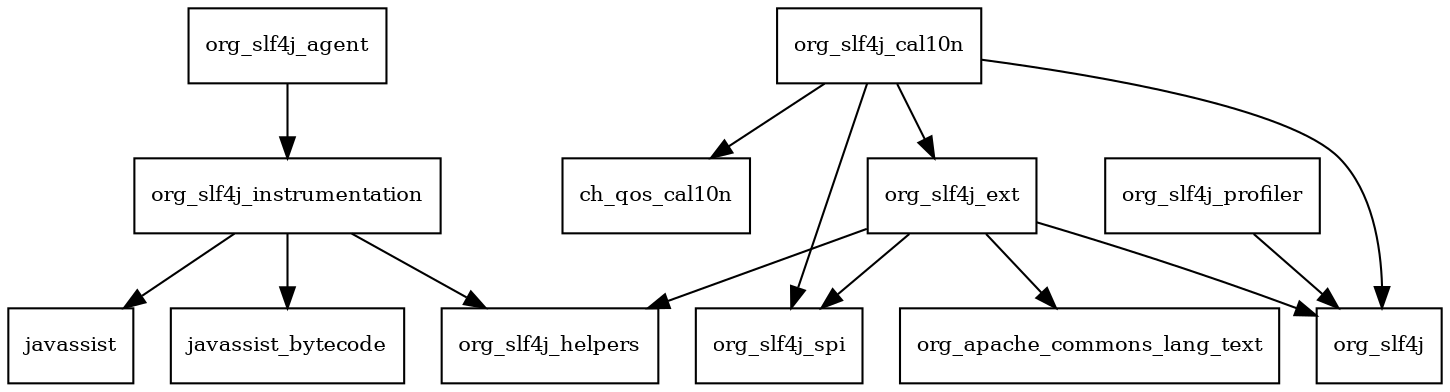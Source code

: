 digraph slf4j_ext_1_7_2_redhat_3_package_dependencies {
  node [shape = box, fontsize=10.0];
  org_slf4j_agent -> org_slf4j_instrumentation;
  org_slf4j_cal10n -> ch_qos_cal10n;
  org_slf4j_cal10n -> org_slf4j;
  org_slf4j_cal10n -> org_slf4j_ext;
  org_slf4j_cal10n -> org_slf4j_spi;
  org_slf4j_ext -> org_apache_commons_lang_text;
  org_slf4j_ext -> org_slf4j;
  org_slf4j_ext -> org_slf4j_helpers;
  org_slf4j_ext -> org_slf4j_spi;
  org_slf4j_instrumentation -> javassist;
  org_slf4j_instrumentation -> javassist_bytecode;
  org_slf4j_instrumentation -> org_slf4j_helpers;
  org_slf4j_profiler -> org_slf4j;
}
